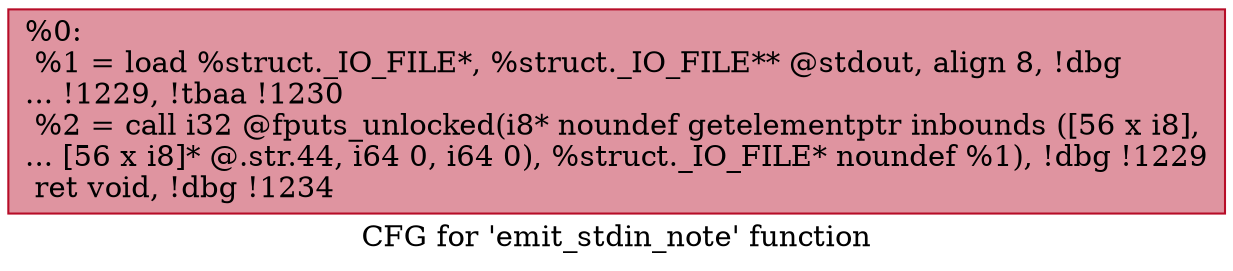 digraph "CFG for 'emit_stdin_note' function" {
	label="CFG for 'emit_stdin_note' function";

	Node0x94f1e0 [shape=record,color="#b70d28ff", style=filled, fillcolor="#b70d2870",label="{%0:\l  %1 = load %struct._IO_FILE*, %struct._IO_FILE** @stdout, align 8, !dbg\l... !1229, !tbaa !1230\l  %2 = call i32 @fputs_unlocked(i8* noundef getelementptr inbounds ([56 x i8],\l... [56 x i8]* @.str.44, i64 0, i64 0), %struct._IO_FILE* noundef %1), !dbg !1229\l  ret void, !dbg !1234\l}"];
}
